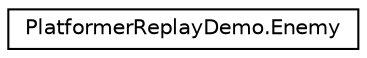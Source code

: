 digraph "Graphical Class Hierarchy"
{
 // LATEX_PDF_SIZE
  edge [fontname="Helvetica",fontsize="10",labelfontname="Helvetica",labelfontsize="10"];
  node [fontname="Helvetica",fontsize="10",shape=record];
  rankdir="LR";
  Node0 [label="PlatformerReplayDemo.Enemy",height=0.2,width=0.4,color="black", fillcolor="white", style="filled",URL="$classPlatformerReplayDemo_1_1Enemy.html",tooltip=" "];
}
